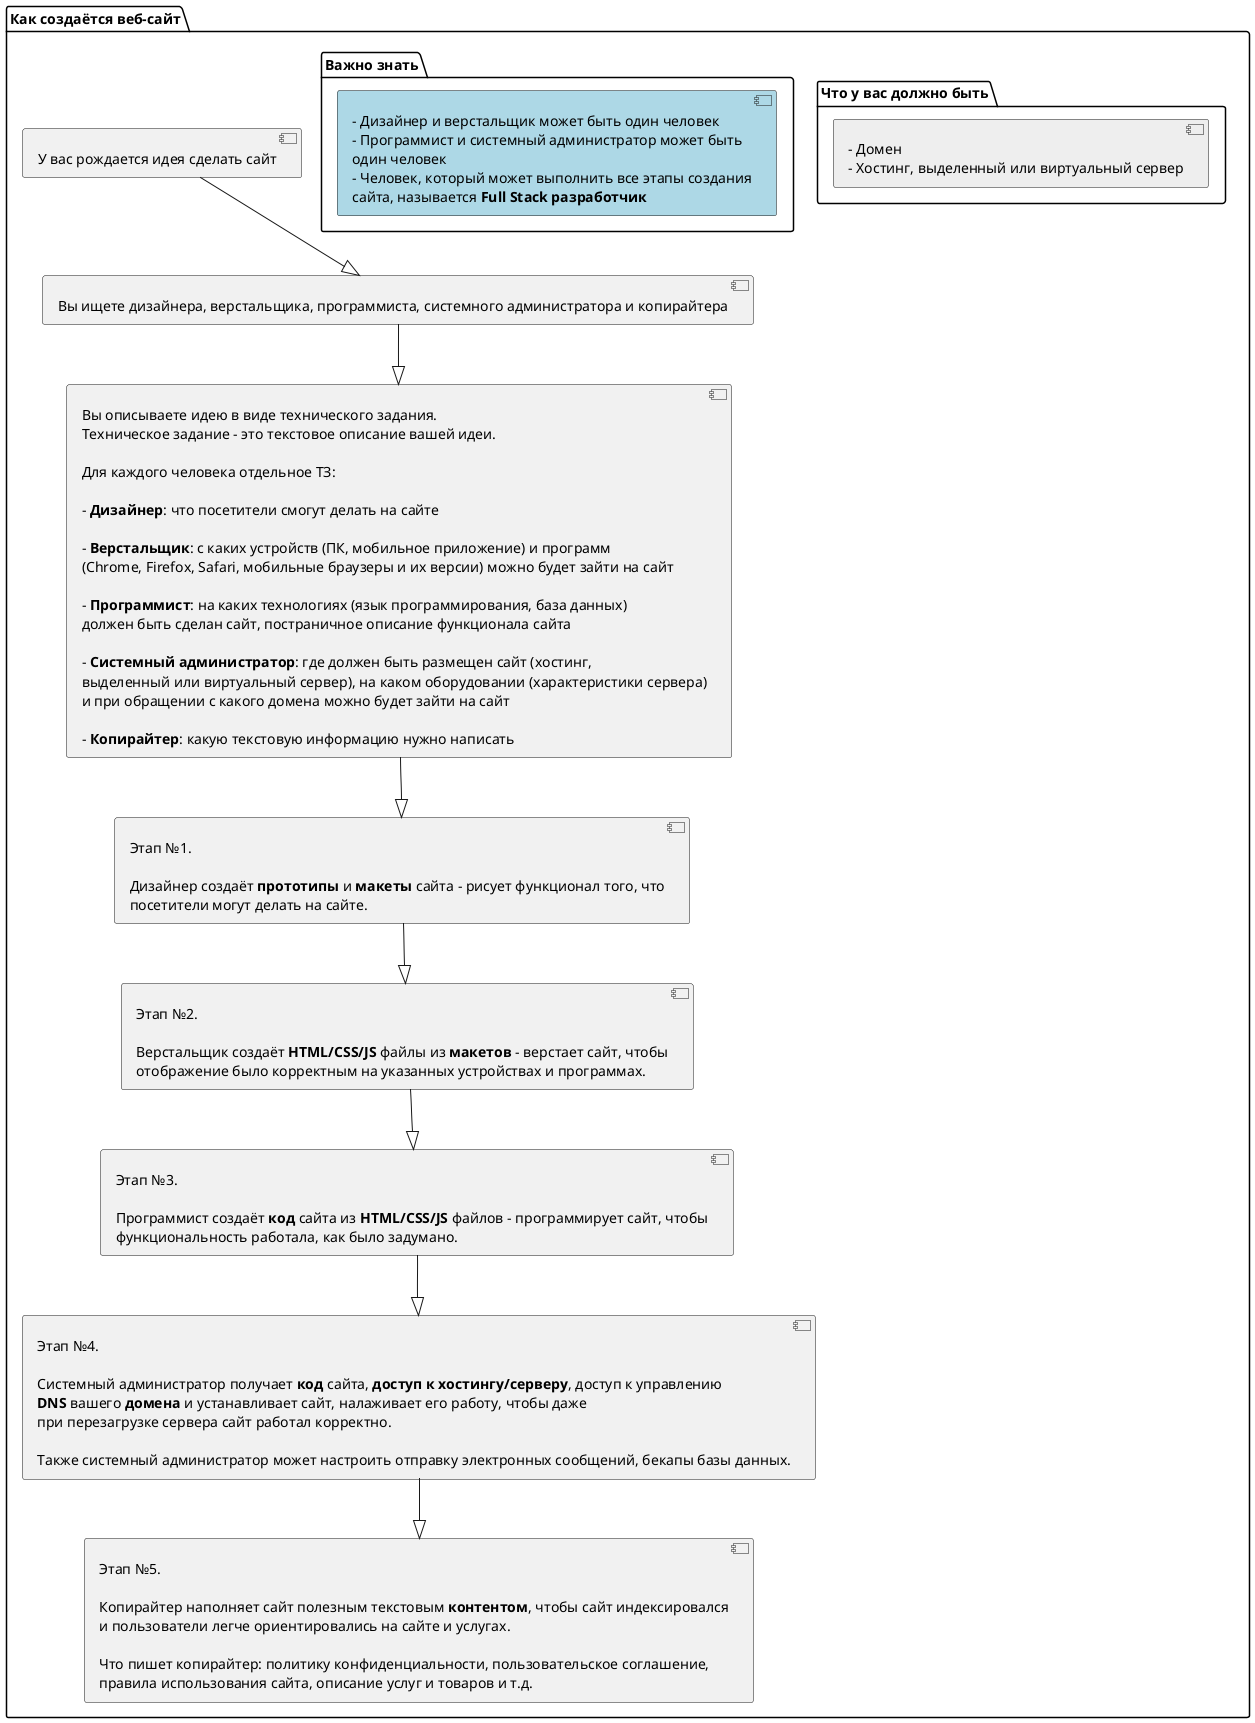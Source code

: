 @startuml

package "Как создаётся веб-сайт" {

    component "У вас рождается идея сделать сайт" as idea

    component "Вы ищете дизайнера, верстальщика, программиста, системного администратора и копирайтера" as hr

    component spec [
        Вы описываете идею в виде технического задания.
        Техническое задание - это текстовое описание вашей идеи.

        Для каждого человека отдельное ТЗ:

        - **Дизайнер**: что посетители смогут делать на сайте

        - **Верстальщик**: с каких устройств (ПК, мобильное приложение) и программ
        (Chrome, Firefox, Safari, мобильные браузеры и их версии) можно будет зайти на сайт

        - **Программист**: на каких технологиях (язык программирования, база данных)
        должен быть сделан сайт, постраничное описание функционала сайта

        - **Системный администратор**: где должен быть размещен сайт (хостинг,
        выделенный или виртуальный сервер), на каком оборудовании (характеристики сервера)
        и при обращении с какого домена можно будет зайти на сайт

        - **Копирайтер**: какую текстовую информацию нужно написать
    ]

    component designing [
        Этап №1.

        Дизайнер создаёт **прототипы** и **макеты** сайта - рисует функционал того, что
        посетители могут делать на сайте.
    ]

    component html [
        Этап №2.

        Верстальщик создаёт **HTML/CSS/JS** файлы из **макетов** - верстает сайт, чтобы
        отображение было корректным на указанных устройствах и программах.
    ]

    component coding [
        Этап №3.

        Программист создаёт **код** сайта из **HTML/CSS/JS** файлов - программирует сайт, чтобы
        функциональность работала, как было задумано.
    ]

    component sysadmin [
        Этап №4.

        Системный администратор получает **код** сайта, **доступ к хостингу/серверу**, доступ к управлению
        **DNS** вашего **домена** и устанавливает сайт, налаживает его работу, чтобы даже
        при перезагрузке сервера сайт работал корректно.

        Также системный администратор может настроить отправку электронных сообщений, бекапы базы данных.
    ]

    component content [
        Этап №5.

        Копирайтер наполняет сайт полезным текстовым **контентом**, чтобы сайт индексировался
        и пользователи легче ориентировались на сайте и услугах.

        Что пишет копирайтер: политику конфиденциальности, пользовательское соглашение,
        правила использования сайта, описание услуг и товаров и т.д.
    ]

    idea --|> hr
    hr --|> spec
    spec --|> designing
    designing --|> html
    html --|> coding
    coding --|> sysadmin
    sysadmin --|> content

    package "Что у вас должно быть" {
        component things #eeeeee [
            - Домен
            - Хостинг, выделенный или виртуальный сервер
        ]
    }

     package "Важно знать" {
        component info #lightblue [
            - Дизайнер и верстальщик может быть один человек
            - Программист и системный администратор может быть
            один человек
            - Человек, который может выполнить все этапы создания
            сайта, называется **Full Stack разработчик**
        ]
     }

}

@enduml
